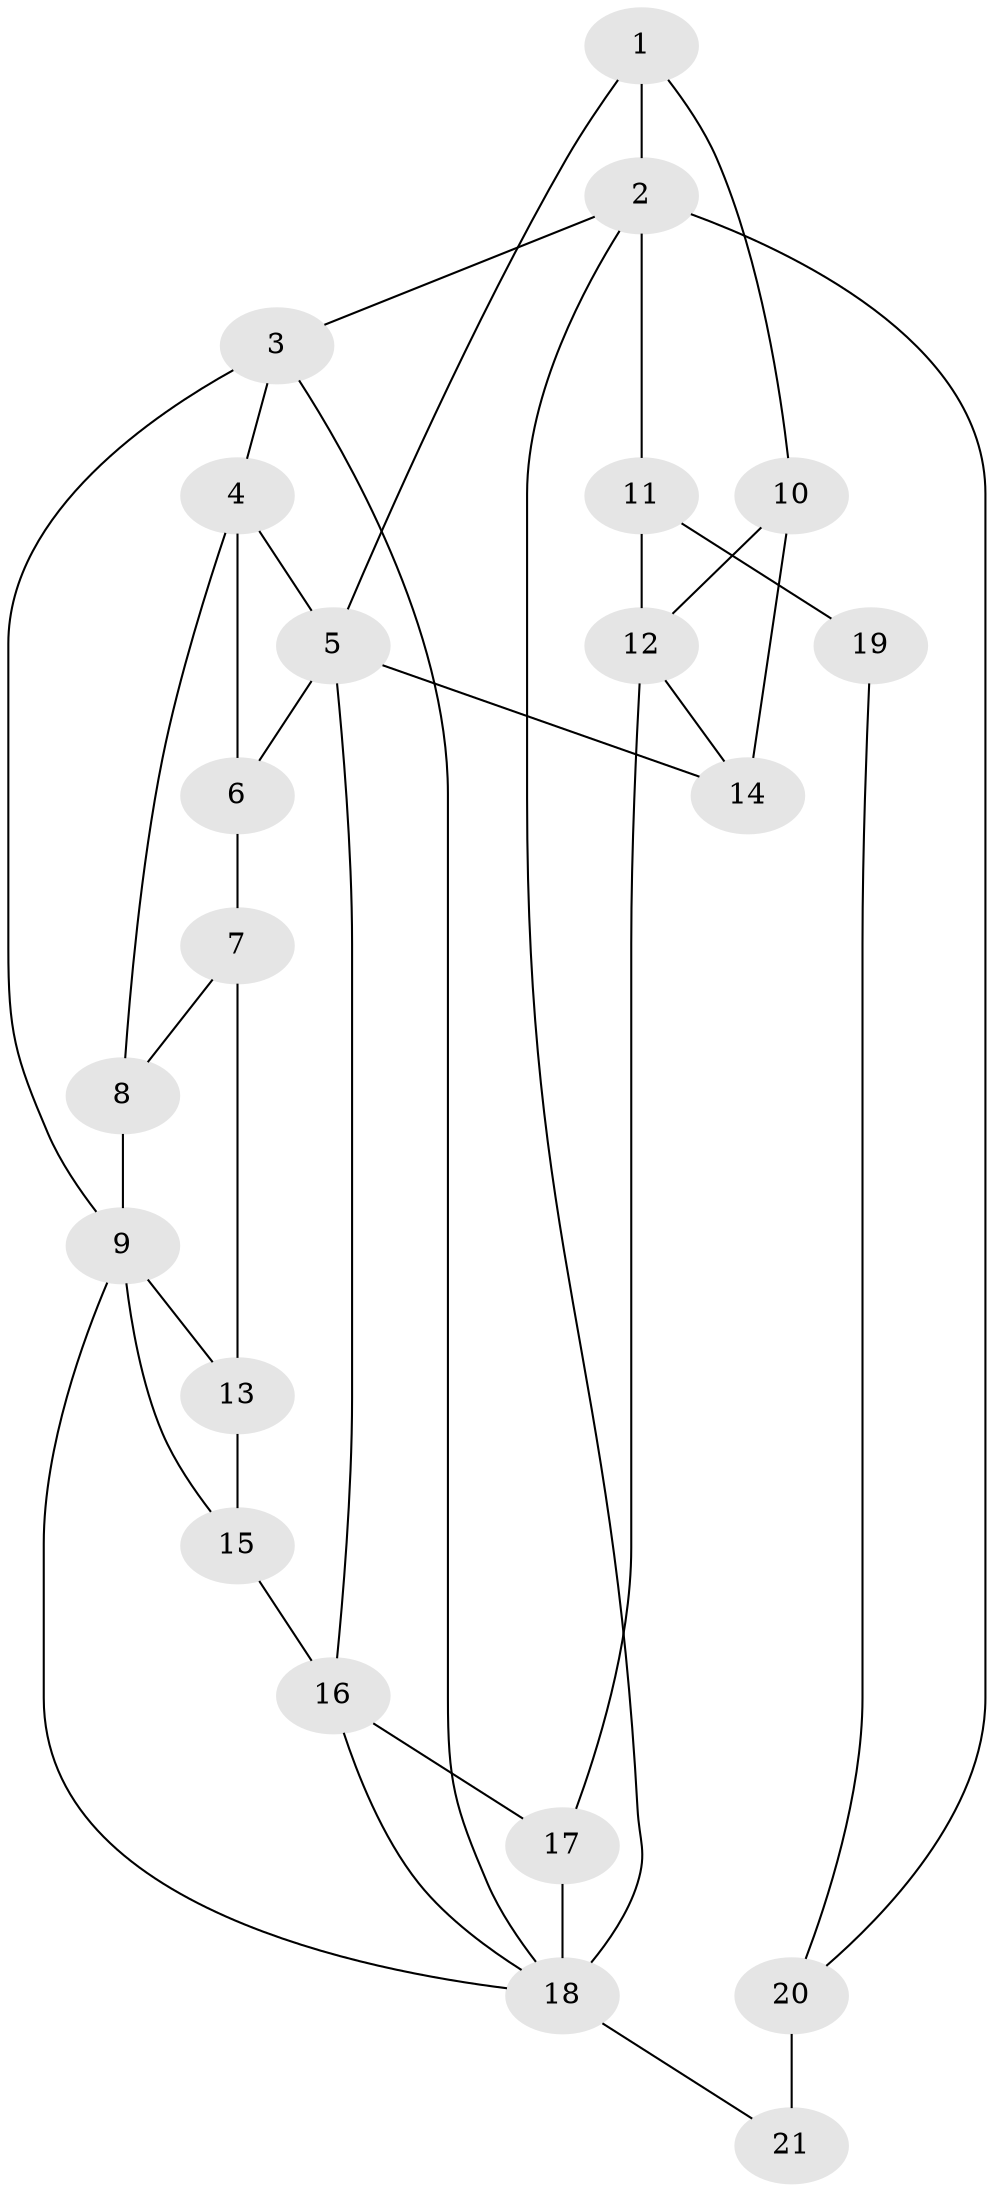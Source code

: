 // original degree distribution, {4: 0.234375, 5: 0.53125, 6: 0.203125, 3: 0.03125}
// Generated by graph-tools (version 1.1) at 2025/54/03/04/25 22:54:46]
// undirected, 21 vertices, 37 edges
graph export_dot {
  node [color=gray90,style=filled];
  1;
  2;
  3;
  4;
  5;
  6;
  7;
  8;
  9;
  10;
  11;
  12;
  13;
  14;
  15;
  16;
  17;
  18;
  19;
  20;
  21;
  1 -- 2 [weight=1.0];
  1 -- 5 [weight=1.0];
  1 -- 10 [weight=1.0];
  2 -- 3 [weight=1.0];
  2 -- 11 [weight=2.0];
  2 -- 18 [weight=1.0];
  2 -- 20 [weight=1.0];
  3 -- 4 [weight=1.0];
  3 -- 9 [weight=1.0];
  3 -- 18 [weight=1.0];
  4 -- 5 [weight=1.0];
  4 -- 6 [weight=1.0];
  4 -- 8 [weight=1.0];
  5 -- 6 [weight=1.0];
  5 -- 14 [weight=1.0];
  5 -- 16 [weight=2.0];
  6 -- 7 [weight=2.0];
  7 -- 8 [weight=2.0];
  7 -- 13 [weight=2.0];
  8 -- 9 [weight=1.0];
  9 -- 13 [weight=1.0];
  9 -- 15 [weight=1.0];
  9 -- 18 [weight=1.0];
  10 -- 12 [weight=1.0];
  10 -- 14 [weight=2.0];
  11 -- 12 [weight=2.0];
  11 -- 19 [weight=2.0];
  12 -- 14 [weight=1.0];
  12 -- 17 [weight=2.0];
  13 -- 15 [weight=2.0];
  15 -- 16 [weight=1.0];
  16 -- 17 [weight=1.0];
  16 -- 18 [weight=1.0];
  17 -- 18 [weight=2.0];
  18 -- 21 [weight=2.0];
  19 -- 20 [weight=1.0];
  20 -- 21 [weight=4.0];
}
